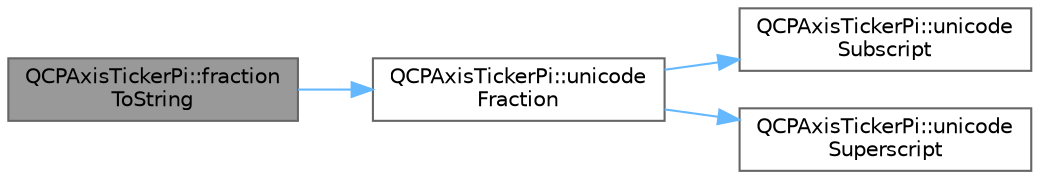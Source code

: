 digraph "QCPAxisTickerPi::fractionToString"
{
 // LATEX_PDF_SIZE
  bgcolor="transparent";
  edge [fontname=Helvetica,fontsize=10,labelfontname=Helvetica,labelfontsize=10];
  node [fontname=Helvetica,fontsize=10,shape=box,height=0.2,width=0.4];
  rankdir="LR";
  Node1 [label="QCPAxisTickerPi::fraction\lToString",height=0.2,width=0.4,color="gray40", fillcolor="grey60", style="filled", fontcolor="black",tooltip=" "];
  Node1 -> Node2 [color="steelblue1",style="solid"];
  Node2 [label="QCPAxisTickerPi::unicode\lFraction",height=0.2,width=0.4,color="grey40", fillcolor="white", style="filled",URL="$class_q_c_p_axis_ticker_pi.html#ade6f7e49238e986e9aed74178a78d8d3",tooltip=" "];
  Node2 -> Node3 [color="steelblue1",style="solid"];
  Node3 [label="QCPAxisTickerPi::unicode\lSubscript",height=0.2,width=0.4,color="grey40", fillcolor="white", style="filled",URL="$class_q_c_p_axis_ticker_pi.html#a5b3bb340adb888a30a96225e1ca23c7a",tooltip=" "];
  Node2 -> Node4 [color="steelblue1",style="solid"];
  Node4 [label="QCPAxisTickerPi::unicode\lSuperscript",height=0.2,width=0.4,color="grey40", fillcolor="white", style="filled",URL="$class_q_c_p_axis_ticker_pi.html#a34798972670b3760d649ccfe0d0ee9a5",tooltip=" "];
}
